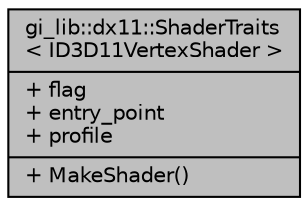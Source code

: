 digraph "gi_lib::dx11::ShaderTraits&lt; ID3D11VertexShader &gt;"
{
  edge [fontname="Helvetica",fontsize="10",labelfontname="Helvetica",labelfontsize="10"];
  node [fontname="Helvetica",fontsize="10",shape=record];
  Node1 [label="{gi_lib::dx11::ShaderTraits\l\< ID3D11VertexShader \>\n|+ flag\l+ entry_point\l+ profile\l|+ MakeShader()\l}",height=0.2,width=0.4,color="black", fillcolor="grey75", style="filled", fontcolor="black"];
}
